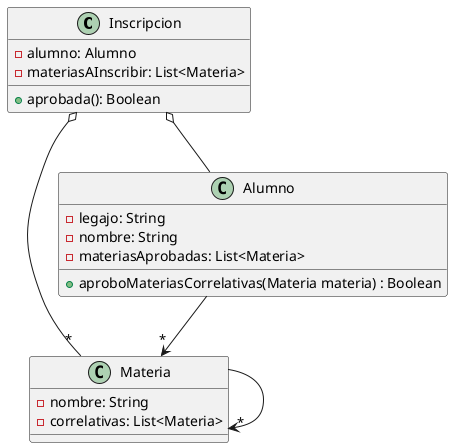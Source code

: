 @startuml
class Inscripcion {
  -alumno: Alumno
  -materiasAInscribir: List<Materia>
  +aprobada(): Boolean
}

class Materia{
  -nombre: String
  -correlativas: List<Materia>
}

class Alumno{
  -legajo: String
  -nombre: String
  -materiasAprobadas: List<Materia>


  +aproboMateriasCorrelativas(Materia materia) : Boolean
}



Inscripcion  o-- "*" Materia
Inscripcion  o--Alumno
Alumno -->"*"  Materia
Materia -->"*" Materia




@enduml